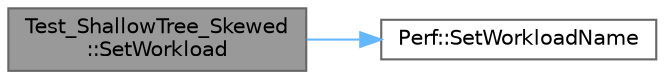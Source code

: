 digraph "Test_ShallowTree_Skewed::SetWorkload"
{
 // LATEX_PDF_SIZE
  bgcolor="transparent";
  edge [fontname=Helvetica,fontsize=10,labelfontname=Helvetica,labelfontsize=10];
  node [fontname=Helvetica,fontsize=10,shape=box,height=0.2,width=0.4];
  rankdir="LR";
  Node1 [id="Node000001",label="Test_ShallowTree_Skewed\l::SetWorkload",height=0.2,width=0.4,color="gray40", fillcolor="grey60", style="filled", fontcolor="black",tooltip="Set workload info for the subsequent calls to Run() and RunSerial()"];
  Node1 -> Node2 [id="edge1_Node000001_Node000002",color="steelblue1",style="solid",tooltip=" "];
  Node2 [id="Node000002",label="Perf::SetWorkloadName",height=0.2,width=0.4,color="grey40", fillcolor="white", style="filled",URL="$namespace_perf.html#a587f67e60d9cedbe7d5d289641857ec6",tooltip="Specifies the name to be used to designate the current workload in output"];
}
